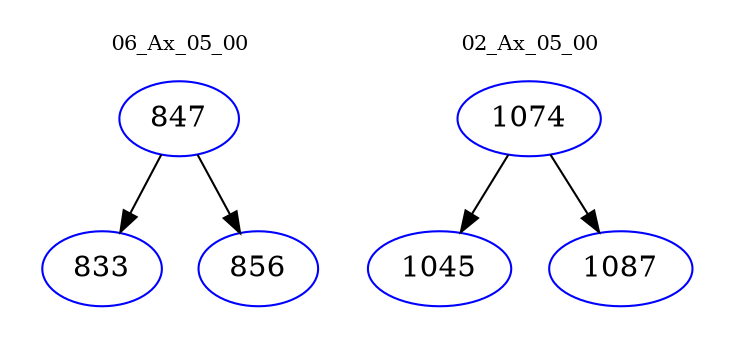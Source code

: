 digraph{
subgraph cluster_0 {
color = white
label = "06_Ax_05_00";
fontsize=10;
T0_847 [label="847", color="blue"]
T0_847 -> T0_833 [color="black"]
T0_833 [label="833", color="blue"]
T0_847 -> T0_856 [color="black"]
T0_856 [label="856", color="blue"]
}
subgraph cluster_1 {
color = white
label = "02_Ax_05_00";
fontsize=10;
T1_1074 [label="1074", color="blue"]
T1_1074 -> T1_1045 [color="black"]
T1_1045 [label="1045", color="blue"]
T1_1074 -> T1_1087 [color="black"]
T1_1087 [label="1087", color="blue"]
}
}
